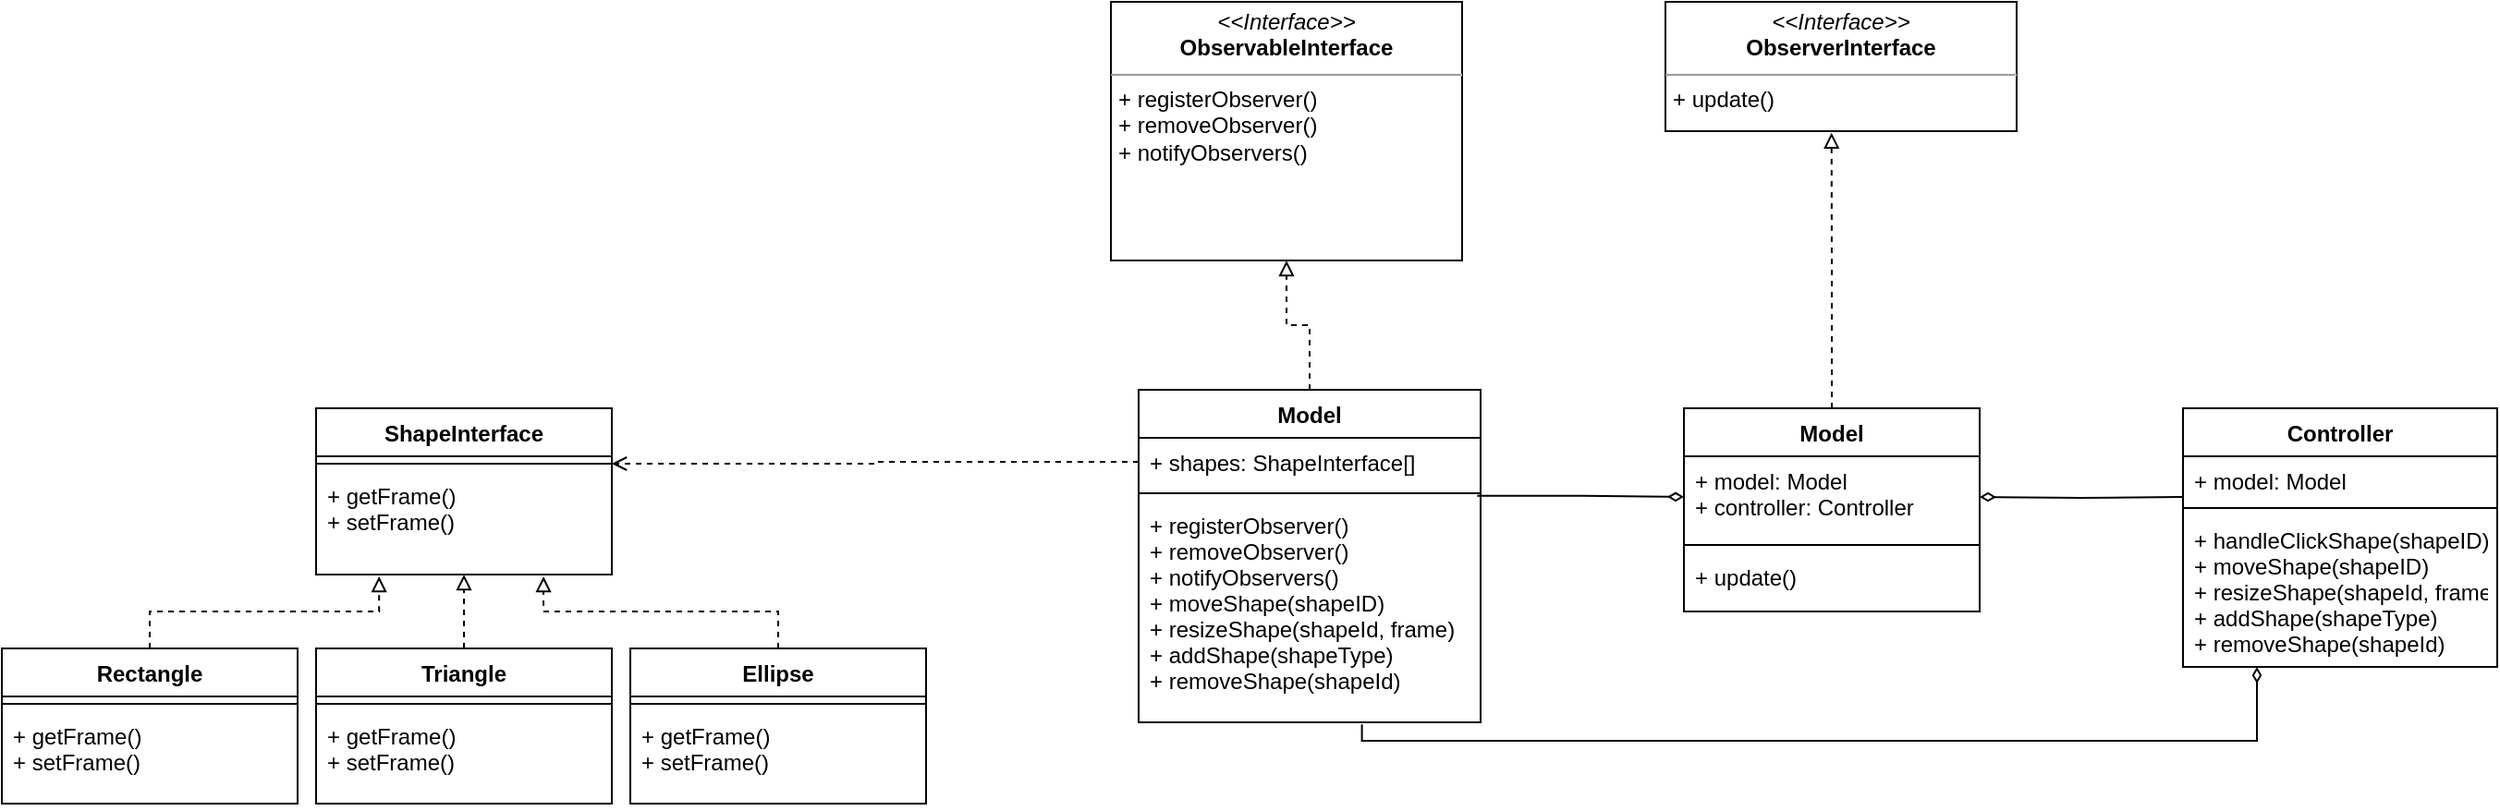 <mxfile version="19.0.2" type="github">
  <diagram id="ZxXwK-TmG2tBLpuaiVWN" name="Page-1">
    <mxGraphModel dx="3685" dy="1134" grid="1" gridSize="10" guides="1" tooltips="1" connect="1" arrows="1" fold="1" page="1" pageScale="1" pageWidth="827" pageHeight="1169" math="0" shadow="0">
      <root>
        <mxCell id="0" />
        <mxCell id="1" parent="0" />
        <mxCell id="CFgS4qSr50Q-mmnhQyEN-1" value="&lt;p style=&quot;margin:0px;margin-top:4px;text-align:center;&quot;&gt;&lt;i&gt;&amp;lt;&amp;lt;Interface&amp;gt;&amp;gt;&lt;/i&gt;&lt;br&gt;&lt;b&gt;ObservableInterface&lt;/b&gt;&lt;/p&gt;&lt;hr size=&quot;1&quot;&gt;&lt;p style=&quot;margin:0px;margin-left:4px;&quot;&gt;+ registerObserver()&amp;nbsp;&lt;br&gt;+ removeObserver()&lt;/p&gt;&lt;p style=&quot;margin:0px;margin-left:4px;&quot;&gt;+ notifyObservers()&lt;/p&gt;" style="verticalAlign=top;align=left;overflow=fill;fontSize=12;fontFamily=Helvetica;html=1;" vertex="1" parent="1">
          <mxGeometry x="-740" y="60" width="190" height="140" as="geometry" />
        </mxCell>
        <mxCell id="CFgS4qSr50Q-mmnhQyEN-6" style="edgeStyle=orthogonalEdgeStyle;rounded=0;orthogonalLoop=1;jettySize=auto;html=1;entryX=0.5;entryY=1;entryDx=0;entryDy=0;dashed=1;endArrow=block;endFill=0;" edge="1" parent="1" source="CFgS4qSr50Q-mmnhQyEN-2" target="CFgS4qSr50Q-mmnhQyEN-1">
          <mxGeometry relative="1" as="geometry" />
        </mxCell>
        <mxCell id="CFgS4qSr50Q-mmnhQyEN-2" value="Model" style="swimlane;fontStyle=1;align=center;verticalAlign=top;childLayout=stackLayout;horizontal=1;startSize=26;horizontalStack=0;resizeParent=1;resizeParentMax=0;resizeLast=0;collapsible=1;marginBottom=0;" vertex="1" parent="1">
          <mxGeometry x="-725" y="270" width="185" height="180" as="geometry" />
        </mxCell>
        <mxCell id="CFgS4qSr50Q-mmnhQyEN-3" value="+ shapes: ShapeInterface[]" style="text;strokeColor=none;fillColor=none;align=left;verticalAlign=top;spacingLeft=4;spacingRight=4;overflow=hidden;rotatable=0;points=[[0,0.5],[1,0.5]];portConstraint=eastwest;" vertex="1" parent="CFgS4qSr50Q-mmnhQyEN-2">
          <mxGeometry y="26" width="185" height="26" as="geometry" />
        </mxCell>
        <mxCell id="CFgS4qSr50Q-mmnhQyEN-4" value="" style="line;strokeWidth=1;fillColor=none;align=left;verticalAlign=middle;spacingTop=-1;spacingLeft=3;spacingRight=3;rotatable=0;labelPosition=right;points=[];portConstraint=eastwest;" vertex="1" parent="CFgS4qSr50Q-mmnhQyEN-2">
          <mxGeometry y="52" width="185" height="8" as="geometry" />
        </mxCell>
        <mxCell id="CFgS4qSr50Q-mmnhQyEN-5" value="+ registerObserver() &#xa;+ removeObserver()&#xa;+ notifyObservers()&#xa;+ moveShape(shapeID)&#xa;+ resizeShape(shapeId, frame)&#xa;+ addShape(shapeType)&#xa;+ removeShape(shapeId)" style="text;strokeColor=none;fillColor=none;align=left;verticalAlign=top;spacingLeft=4;spacingRight=4;overflow=hidden;rotatable=0;points=[[0,0.5],[1,0.5]];portConstraint=eastwest;" vertex="1" parent="CFgS4qSr50Q-mmnhQyEN-2">
          <mxGeometry y="60" width="185" height="120" as="geometry" />
        </mxCell>
        <mxCell id="CFgS4qSr50Q-mmnhQyEN-7" value="&lt;p style=&quot;margin:0px;margin-top:4px;text-align:center;&quot;&gt;&lt;i&gt;&amp;lt;&amp;lt;Interface&amp;gt;&amp;gt;&lt;/i&gt;&lt;br&gt;&lt;b&gt;ObserverInterface&lt;/b&gt;&lt;/p&gt;&lt;hr size=&quot;1&quot;&gt;&lt;p style=&quot;margin:0px;margin-left:4px;&quot;&gt;+ update()&amp;nbsp;&lt;/p&gt;" style="verticalAlign=top;align=left;overflow=fill;fontSize=12;fontFamily=Helvetica;html=1;" vertex="1" parent="1">
          <mxGeometry x="-440" y="60" width="190" height="70" as="geometry" />
        </mxCell>
        <mxCell id="CFgS4qSr50Q-mmnhQyEN-12" style="edgeStyle=orthogonalEdgeStyle;rounded=0;orthogonalLoop=1;jettySize=auto;html=1;entryX=0.473;entryY=1.012;entryDx=0;entryDy=0;entryPerimeter=0;dashed=1;endArrow=block;endFill=0;" edge="1" parent="1" source="CFgS4qSr50Q-mmnhQyEN-8" target="CFgS4qSr50Q-mmnhQyEN-7">
          <mxGeometry relative="1" as="geometry" />
        </mxCell>
        <mxCell id="CFgS4qSr50Q-mmnhQyEN-8" value="Model" style="swimlane;fontStyle=1;align=center;verticalAlign=top;childLayout=stackLayout;horizontal=1;startSize=26;horizontalStack=0;resizeParent=1;resizeParentMax=0;resizeLast=0;collapsible=1;marginBottom=0;" vertex="1" parent="1">
          <mxGeometry x="-430" y="280" width="160" height="110" as="geometry" />
        </mxCell>
        <mxCell id="CFgS4qSr50Q-mmnhQyEN-9" value="+ model: Model&#xa;+ controller: Controller" style="text;strokeColor=none;fillColor=none;align=left;verticalAlign=top;spacingLeft=4;spacingRight=4;overflow=hidden;rotatable=0;points=[[0,0.5],[1,0.5]];portConstraint=eastwest;" vertex="1" parent="CFgS4qSr50Q-mmnhQyEN-8">
          <mxGeometry y="26" width="160" height="44" as="geometry" />
        </mxCell>
        <mxCell id="CFgS4qSr50Q-mmnhQyEN-10" value="" style="line;strokeWidth=1;fillColor=none;align=left;verticalAlign=middle;spacingTop=-1;spacingLeft=3;spacingRight=3;rotatable=0;labelPosition=right;points=[];portConstraint=eastwest;" vertex="1" parent="CFgS4qSr50Q-mmnhQyEN-8">
          <mxGeometry y="70" width="160" height="8" as="geometry" />
        </mxCell>
        <mxCell id="CFgS4qSr50Q-mmnhQyEN-11" value="+ update()" style="text;strokeColor=none;fillColor=none;align=left;verticalAlign=top;spacingLeft=4;spacingRight=4;overflow=hidden;rotatable=0;points=[[0,0.5],[1,0.5]];portConstraint=eastwest;" vertex="1" parent="CFgS4qSr50Q-mmnhQyEN-8">
          <mxGeometry y="78" width="160" height="32" as="geometry" />
        </mxCell>
        <mxCell id="CFgS4qSr50Q-mmnhQyEN-13" style="edgeStyle=orthogonalEdgeStyle;rounded=0;orthogonalLoop=1;jettySize=auto;html=1;endArrow=diamondThin;endFill=0;exitX=0.99;exitY=0.674;exitDx=0;exitDy=0;exitPerimeter=0;" edge="1" parent="1" source="CFgS4qSr50Q-mmnhQyEN-4" target="CFgS4qSr50Q-mmnhQyEN-9">
          <mxGeometry relative="1" as="geometry" />
        </mxCell>
        <mxCell id="CFgS4qSr50Q-mmnhQyEN-14" value="Controller" style="swimlane;fontStyle=1;align=center;verticalAlign=top;childLayout=stackLayout;horizontal=1;startSize=26;horizontalStack=0;resizeParent=1;resizeParentMax=0;resizeLast=0;collapsible=1;marginBottom=0;" vertex="1" parent="1">
          <mxGeometry x="-160" y="280" width="170" height="140" as="geometry" />
        </mxCell>
        <mxCell id="CFgS4qSr50Q-mmnhQyEN-15" value="+ model: Model" style="text;strokeColor=none;fillColor=none;align=left;verticalAlign=top;spacingLeft=4;spacingRight=4;overflow=hidden;rotatable=0;points=[[0,0.5],[1,0.5]];portConstraint=eastwest;" vertex="1" parent="CFgS4qSr50Q-mmnhQyEN-14">
          <mxGeometry y="26" width="170" height="24" as="geometry" />
        </mxCell>
        <mxCell id="CFgS4qSr50Q-mmnhQyEN-16" value="" style="line;strokeWidth=1;fillColor=none;align=left;verticalAlign=middle;spacingTop=-1;spacingLeft=3;spacingRight=3;rotatable=0;labelPosition=right;points=[];portConstraint=eastwest;" vertex="1" parent="CFgS4qSr50Q-mmnhQyEN-14">
          <mxGeometry y="50" width="170" height="8" as="geometry" />
        </mxCell>
        <mxCell id="CFgS4qSr50Q-mmnhQyEN-17" value="+ handleClickShape(shapeID)&#xa;+ moveShape(shapeID)&#xa;+ resizeShape(shapeId, frame)&#xa;+ addShape(shapeType)&#xa;+ removeShape(shapeId)" style="text;strokeColor=none;fillColor=none;align=left;verticalAlign=top;spacingLeft=4;spacingRight=4;overflow=hidden;rotatable=0;points=[[0,0.5],[1,0.5]];portConstraint=eastwest;" vertex="1" parent="CFgS4qSr50Q-mmnhQyEN-14">
          <mxGeometry y="58" width="170" height="82" as="geometry" />
        </mxCell>
        <mxCell id="CFgS4qSr50Q-mmnhQyEN-18" style="edgeStyle=orthogonalEdgeStyle;rounded=0;orthogonalLoop=1;jettySize=auto;html=1;endArrow=diamondThin;endFill=0;" edge="1" parent="1" target="CFgS4qSr50Q-mmnhQyEN-9">
          <mxGeometry relative="1" as="geometry">
            <mxPoint x="-160" y="328.0" as="sourcePoint" />
          </mxGeometry>
        </mxCell>
        <mxCell id="CFgS4qSr50Q-mmnhQyEN-19" style="edgeStyle=orthogonalEdgeStyle;rounded=0;orthogonalLoop=1;jettySize=auto;html=1;endArrow=diamondThin;endFill=0;exitX=0.653;exitY=1.009;exitDx=0;exitDy=0;exitPerimeter=0;" edge="1" parent="1" source="CFgS4qSr50Q-mmnhQyEN-5">
          <mxGeometry relative="1" as="geometry">
            <mxPoint x="-560" y="410" as="sourcePoint" />
            <mxPoint x="-120" y="420" as="targetPoint" />
            <Array as="points">
              <mxPoint x="-604" y="460" />
              <mxPoint x="-120" y="460" />
            </Array>
          </mxGeometry>
        </mxCell>
        <mxCell id="CFgS4qSr50Q-mmnhQyEN-20" value="ShapeInterface" style="swimlane;fontStyle=1;align=center;verticalAlign=top;childLayout=stackLayout;horizontal=1;startSize=26;horizontalStack=0;resizeParent=1;resizeParentMax=0;resizeLast=0;collapsible=1;marginBottom=0;" vertex="1" parent="1">
          <mxGeometry x="-1170" y="280" width="160" height="90" as="geometry" />
        </mxCell>
        <mxCell id="CFgS4qSr50Q-mmnhQyEN-22" value="" style="line;strokeWidth=1;fillColor=none;align=left;verticalAlign=middle;spacingTop=-1;spacingLeft=3;spacingRight=3;rotatable=0;labelPosition=right;points=[];portConstraint=eastwest;" vertex="1" parent="CFgS4qSr50Q-mmnhQyEN-20">
          <mxGeometry y="26" width="160" height="8" as="geometry" />
        </mxCell>
        <mxCell id="CFgS4qSr50Q-mmnhQyEN-23" value="+ getFrame()&#xa;+ setFrame()" style="text;strokeColor=none;fillColor=none;align=left;verticalAlign=top;spacingLeft=4;spacingRight=4;overflow=hidden;rotatable=0;points=[[0,0.5],[1,0.5]];portConstraint=eastwest;" vertex="1" parent="CFgS4qSr50Q-mmnhQyEN-20">
          <mxGeometry y="34" width="160" height="56" as="geometry" />
        </mxCell>
        <mxCell id="CFgS4qSr50Q-mmnhQyEN-34" style="edgeStyle=orthogonalEdgeStyle;rounded=0;orthogonalLoop=1;jettySize=auto;html=1;entryX=0.213;entryY=1.018;entryDx=0;entryDy=0;entryPerimeter=0;endArrow=block;endFill=0;dashed=1;" edge="1" parent="1" source="CFgS4qSr50Q-mmnhQyEN-24" target="CFgS4qSr50Q-mmnhQyEN-23">
          <mxGeometry relative="1" as="geometry" />
        </mxCell>
        <mxCell id="CFgS4qSr50Q-mmnhQyEN-24" value="Rectangle" style="swimlane;fontStyle=1;align=center;verticalAlign=top;childLayout=stackLayout;horizontal=1;startSize=26;horizontalStack=0;resizeParent=1;resizeParentMax=0;resizeLast=0;collapsible=1;marginBottom=0;" vertex="1" parent="1">
          <mxGeometry x="-1340" y="410" width="160" height="84" as="geometry" />
        </mxCell>
        <mxCell id="CFgS4qSr50Q-mmnhQyEN-26" value="" style="line;strokeWidth=1;fillColor=none;align=left;verticalAlign=middle;spacingTop=-1;spacingLeft=3;spacingRight=3;rotatable=0;labelPosition=right;points=[];portConstraint=eastwest;" vertex="1" parent="CFgS4qSr50Q-mmnhQyEN-24">
          <mxGeometry y="26" width="160" height="8" as="geometry" />
        </mxCell>
        <mxCell id="CFgS4qSr50Q-mmnhQyEN-27" value="+ getFrame()&#xa;+ setFrame()" style="text;strokeColor=none;fillColor=none;align=left;verticalAlign=top;spacingLeft=4;spacingRight=4;overflow=hidden;rotatable=0;points=[[0,0.5],[1,0.5]];portConstraint=eastwest;" vertex="1" parent="CFgS4qSr50Q-mmnhQyEN-24">
          <mxGeometry y="34" width="160" height="50" as="geometry" />
        </mxCell>
        <mxCell id="CFgS4qSr50Q-mmnhQyEN-35" style="edgeStyle=orthogonalEdgeStyle;rounded=0;orthogonalLoop=1;jettySize=auto;html=1;dashed=1;endArrow=block;endFill=0;" edge="1" parent="1" source="CFgS4qSr50Q-mmnhQyEN-28">
          <mxGeometry relative="1" as="geometry">
            <mxPoint x="-1090" y="370" as="targetPoint" />
          </mxGeometry>
        </mxCell>
        <mxCell id="CFgS4qSr50Q-mmnhQyEN-28" value="Triangle" style="swimlane;fontStyle=1;align=center;verticalAlign=top;childLayout=stackLayout;horizontal=1;startSize=26;horizontalStack=0;resizeParent=1;resizeParentMax=0;resizeLast=0;collapsible=1;marginBottom=0;" vertex="1" parent="1">
          <mxGeometry x="-1170" y="410" width="160" height="84" as="geometry" />
        </mxCell>
        <mxCell id="CFgS4qSr50Q-mmnhQyEN-29" value="" style="line;strokeWidth=1;fillColor=none;align=left;verticalAlign=middle;spacingTop=-1;spacingLeft=3;spacingRight=3;rotatable=0;labelPosition=right;points=[];portConstraint=eastwest;" vertex="1" parent="CFgS4qSr50Q-mmnhQyEN-28">
          <mxGeometry y="26" width="160" height="8" as="geometry" />
        </mxCell>
        <mxCell id="CFgS4qSr50Q-mmnhQyEN-30" value="+ getFrame()&#xa;+ setFrame()" style="text;strokeColor=none;fillColor=none;align=left;verticalAlign=top;spacingLeft=4;spacingRight=4;overflow=hidden;rotatable=0;points=[[0,0.5],[1,0.5]];portConstraint=eastwest;" vertex="1" parent="CFgS4qSr50Q-mmnhQyEN-28">
          <mxGeometry y="34" width="160" height="50" as="geometry" />
        </mxCell>
        <mxCell id="CFgS4qSr50Q-mmnhQyEN-36" style="edgeStyle=orthogonalEdgeStyle;rounded=0;orthogonalLoop=1;jettySize=auto;html=1;entryX=0.769;entryY=1.018;entryDx=0;entryDy=0;entryPerimeter=0;dashed=1;endArrow=block;endFill=0;" edge="1" parent="1" source="CFgS4qSr50Q-mmnhQyEN-31" target="CFgS4qSr50Q-mmnhQyEN-23">
          <mxGeometry relative="1" as="geometry" />
        </mxCell>
        <mxCell id="CFgS4qSr50Q-mmnhQyEN-31" value="Ellipse" style="swimlane;fontStyle=1;align=center;verticalAlign=top;childLayout=stackLayout;horizontal=1;startSize=26;horizontalStack=0;resizeParent=1;resizeParentMax=0;resizeLast=0;collapsible=1;marginBottom=0;" vertex="1" parent="1">
          <mxGeometry x="-1000" y="410" width="160" height="84" as="geometry" />
        </mxCell>
        <mxCell id="CFgS4qSr50Q-mmnhQyEN-32" value="" style="line;strokeWidth=1;fillColor=none;align=left;verticalAlign=middle;spacingTop=-1;spacingLeft=3;spacingRight=3;rotatable=0;labelPosition=right;points=[];portConstraint=eastwest;" vertex="1" parent="CFgS4qSr50Q-mmnhQyEN-31">
          <mxGeometry y="26" width="160" height="8" as="geometry" />
        </mxCell>
        <mxCell id="CFgS4qSr50Q-mmnhQyEN-33" value="+ getFrame()&#xa;+ setFrame()" style="text;strokeColor=none;fillColor=none;align=left;verticalAlign=top;spacingLeft=4;spacingRight=4;overflow=hidden;rotatable=0;points=[[0,0.5],[1,0.5]];portConstraint=eastwest;" vertex="1" parent="CFgS4qSr50Q-mmnhQyEN-31">
          <mxGeometry y="34" width="160" height="50" as="geometry" />
        </mxCell>
        <mxCell id="CFgS4qSr50Q-mmnhQyEN-37" style="edgeStyle=orthogonalEdgeStyle;rounded=0;orthogonalLoop=1;jettySize=auto;html=1;dashed=1;endArrow=open;endFill=0;" edge="1" parent="1" source="CFgS4qSr50Q-mmnhQyEN-3" target="CFgS4qSr50Q-mmnhQyEN-22">
          <mxGeometry relative="1" as="geometry" />
        </mxCell>
      </root>
    </mxGraphModel>
  </diagram>
</mxfile>
